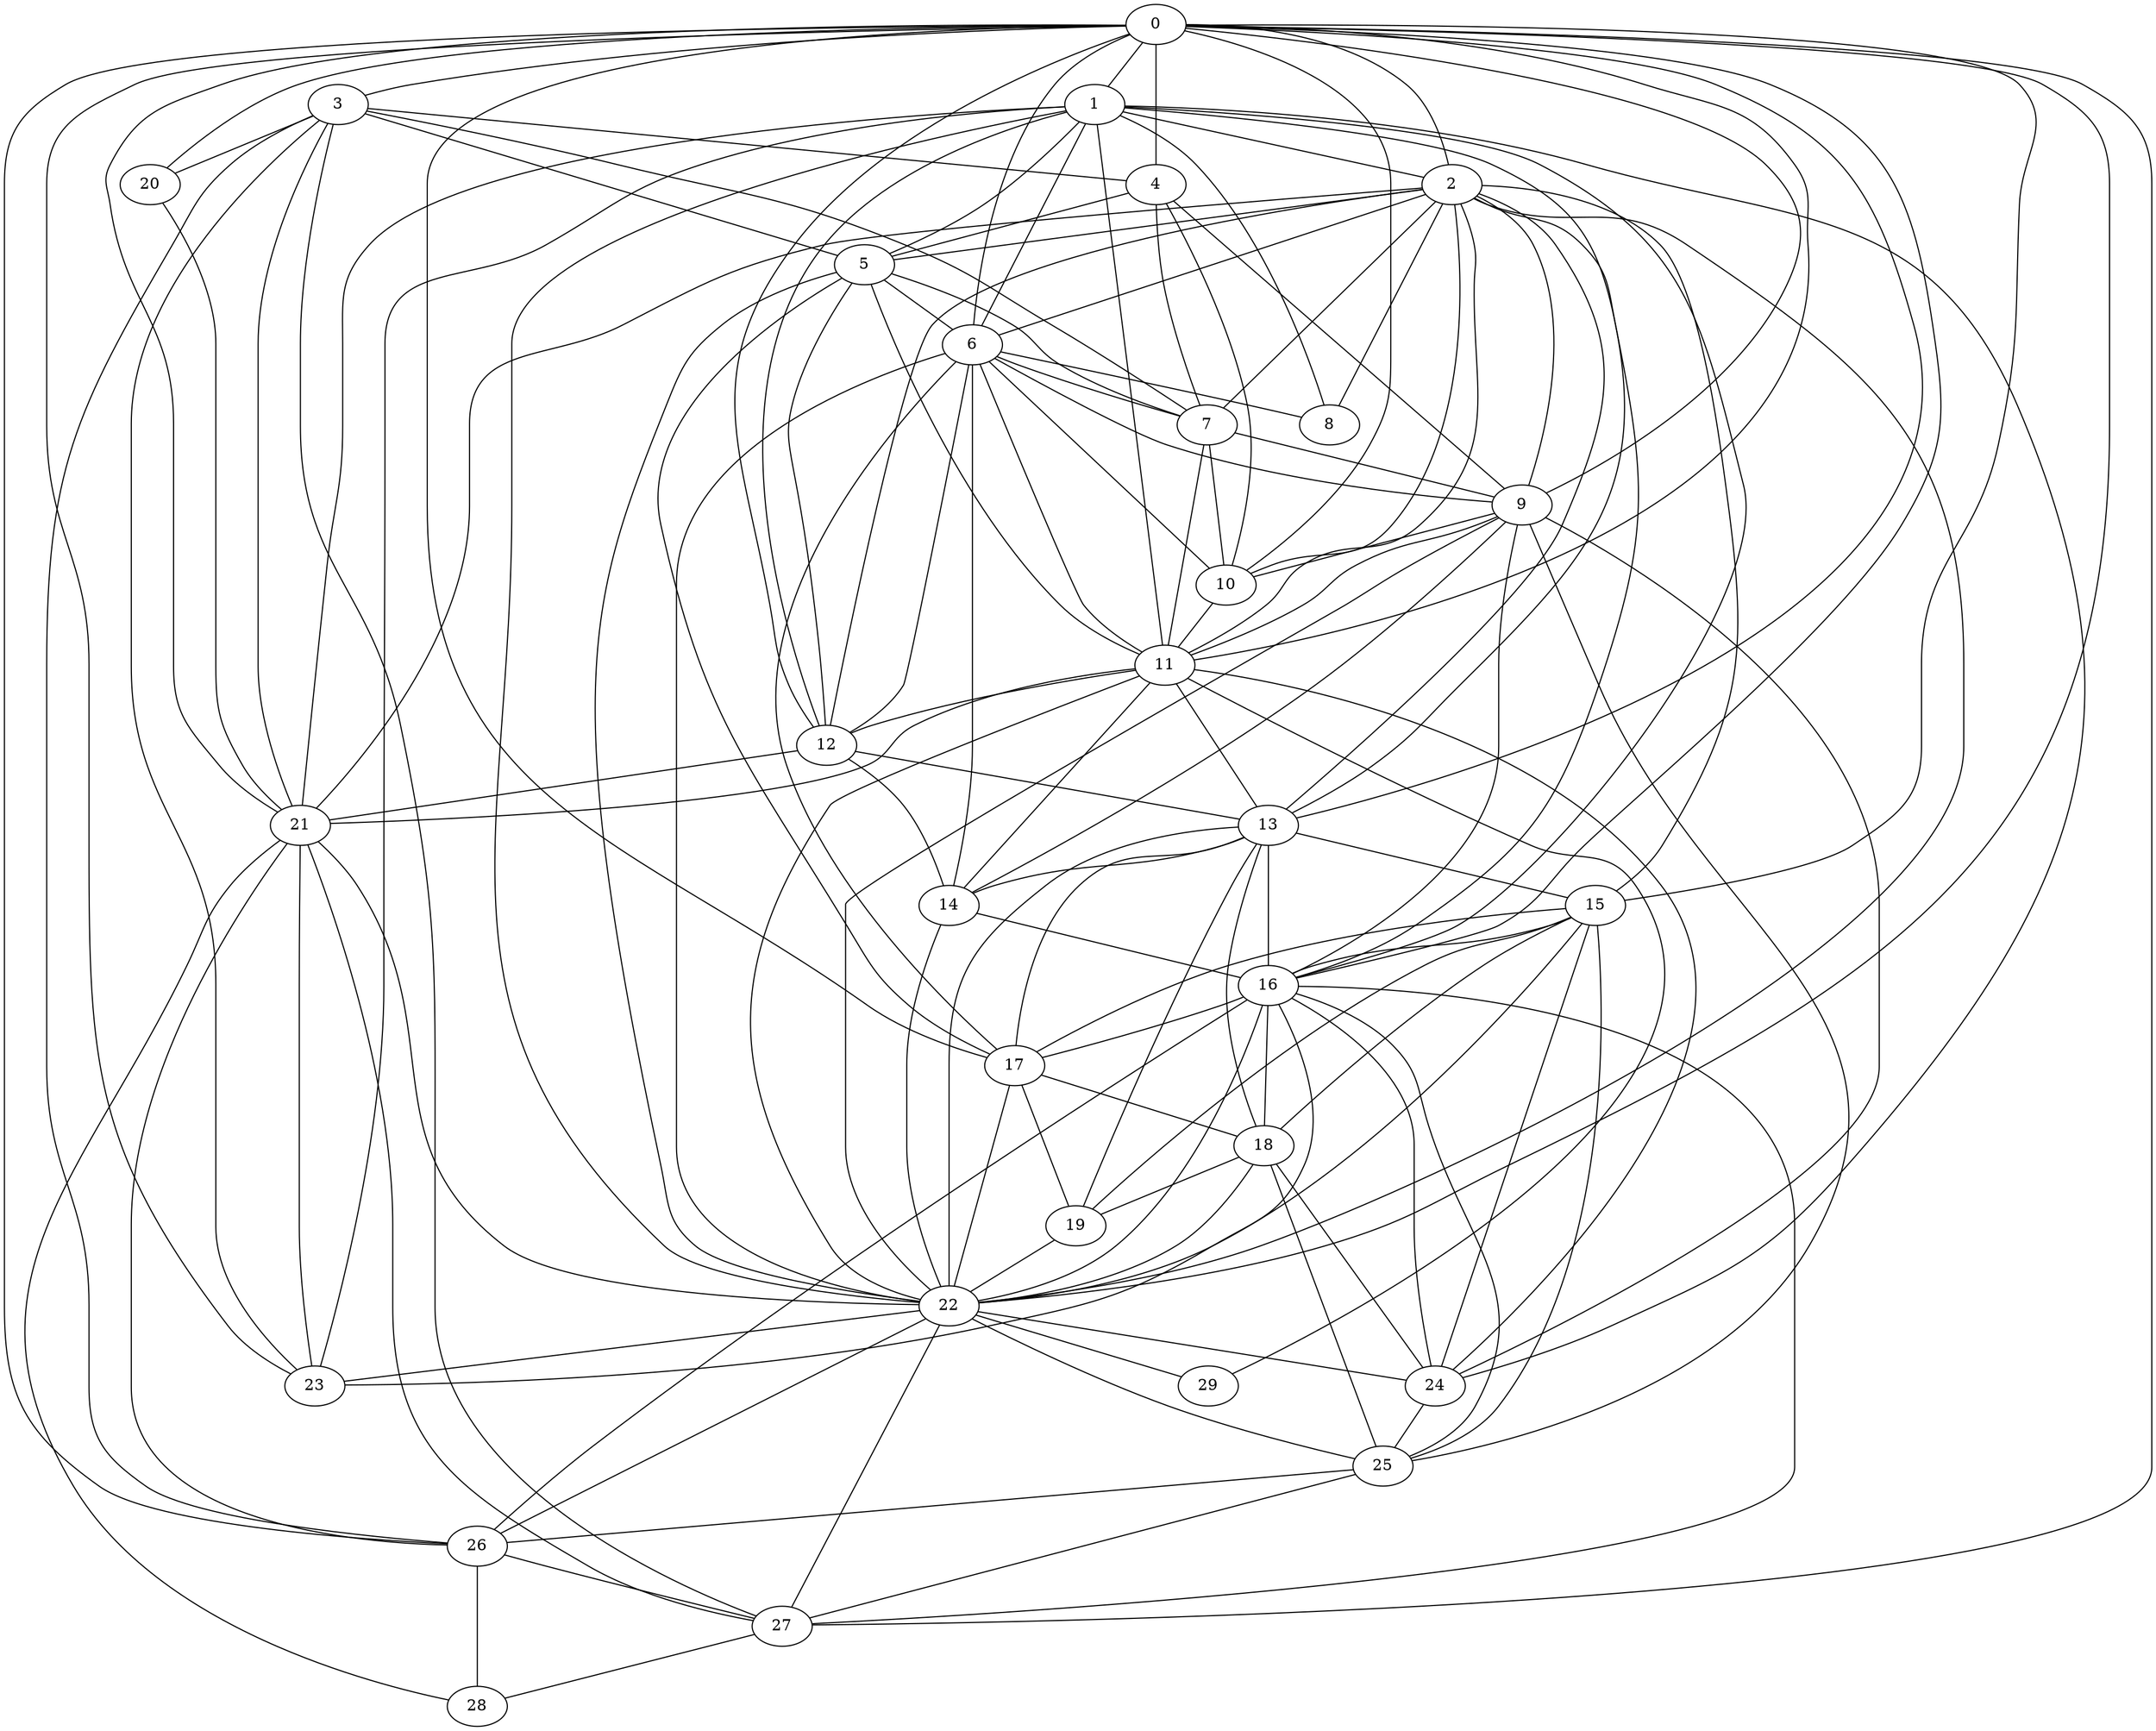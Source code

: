 graph G {
   0 -- 9
   0 -- 1
   0 -- 10
   0 -- 2
   0 -- 6
   0 -- 12
   0 -- 4
   0 -- 11
   0 -- 3
   0 -- 13
   0 -- 15
   0 -- 16
   0 -- 17
   0 -- 21
   0 -- 20
   0 -- 22
   0 -- 23
   0 -- 26
   0 -- 27
   1 -- 2
   1 -- 8
   1 -- 6
   1 -- 21
   1 -- 13
   1 -- 5
   1 -- 11
   1 -- 12
   1 -- 22
   1 -- 16
   1 -- 23
   1 -- 24
   2 -- 9
   2 -- 8
   2 -- 6
   2 -- 5
   2 -- 7
   2 -- 10
   2 -- 11
   2 -- 13
   2 -- 15
   2 -- 16
   2 -- 12
   2 -- 21
   2 -- 22
   3 -- 20
   3 -- 4
   3 -- 23
   3 -- 7
   3 -- 21
   3 -- 5
   3 -- 26
   3 -- 27
   4 -- 9
   4 -- 10
   4 -- 7
   4 -- 5
   5 -- 12
   5 -- 7
   5 -- 11
   5 -- 22
   5 -- 6
   5 -- 17
   6 -- 10
   6 -- 9
   6 -- 8
   6 -- 7
   6 -- 11
   6 -- 12
   6 -- 14
   6 -- 22
   6 -- 17
   7 -- 9
   7 -- 10
   7 -- 11
   9 -- 10
   9 -- 14
   9 -- 22
   9 -- 11
   9 -- 16
   9 -- 25
   9 -- 24
   10 -- 11
   11 -- 13
   11 -- 12
   11 -- 14
   11 -- 21
   11 -- 22
   11 -- 24
   11 -- 29
   12 -- 21
   12 -- 13
   12 -- 14
   13 -- 17
   13 -- 19
   13 -- 15
   13 -- 18
   13 -- 22
   13 -- 16
   13 -- 14
   14 -- 22
   14 -- 16
   15 -- 24
   15 -- 16
   15 -- 18
   15 -- 17
   15 -- 19
   15 -- 22
   15 -- 25
   16 -- 23
   16 -- 17
   16 -- 22
   16 -- 24
   16 -- 25
   16 -- 18
   16 -- 26
   16 -- 27
   17 -- 19
   17 -- 18
   17 -- 22
   18 -- 25
   18 -- 19
   18 -- 22
   18 -- 24
   19 -- 22
   20 -- 21
   21 -- 22
   21 -- 23
   21 -- 26
   21 -- 27
   21 -- 28
   22 -- 23
   22 -- 25
   22 -- 26
   22 -- 27
   22 -- 24
   22 -- 29
   24 -- 25
   25 -- 26
   25 -- 27
   26 -- 27
   26 -- 28
   27 -- 28
}

